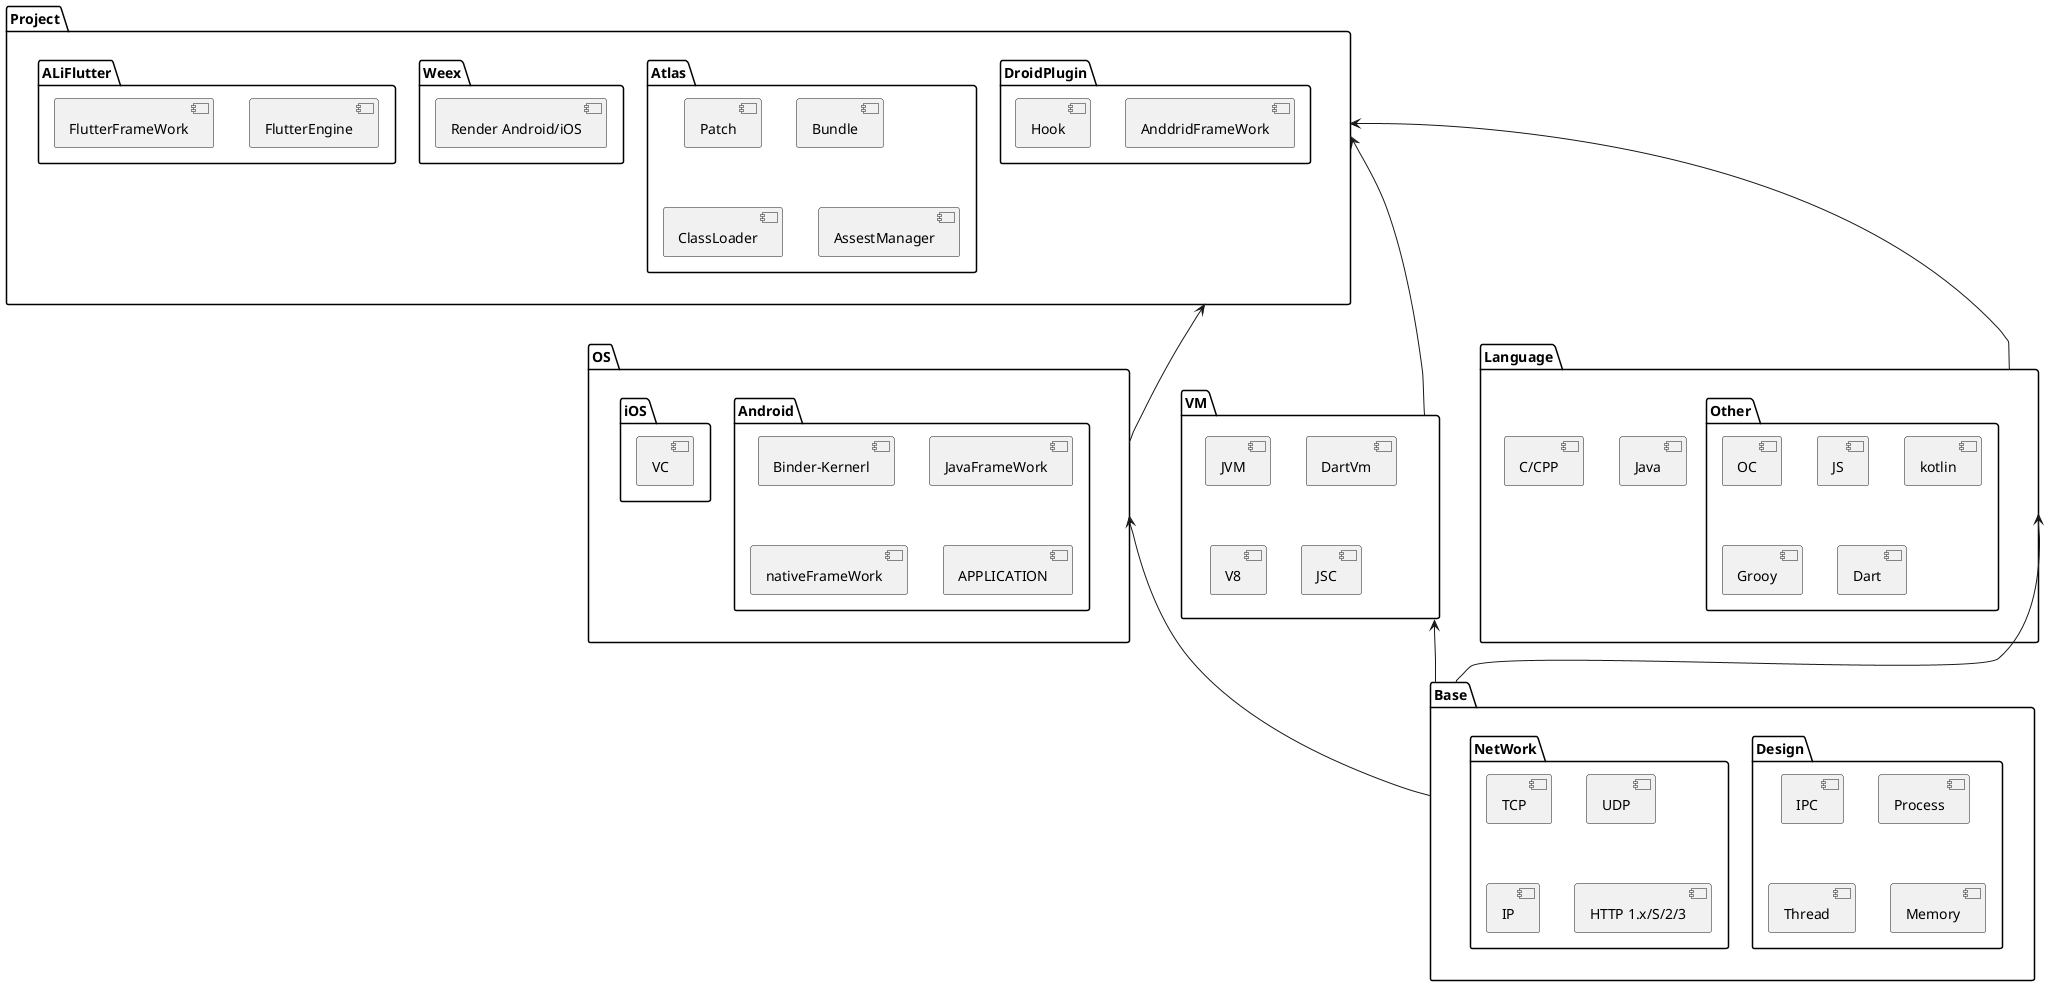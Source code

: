 @startuml


package OS{
    package Android{
        [Binder-Kernerl]
        [JavaFrameWork]
        [nativeFrameWork]
        [APPLICATION]
    }
    package iOS{
        [VC]
    }
}


package Base{
    package Design{
        [IPC]
        [Process]
        [Thread]
        [Memory]
    }
    package NetWork{
        [TCP]
        [UDP]
        [IP]
        [HTTP 1.x/S/2/3]
    }
}

package VM{
    [JVM]
    [DartVm]
    [V8]
    [JSC]
}
package Language{
    [Java]
    [C/CPP]
    package Other{
        [OC]
        [JS]
        [kotlin]
        [Grooy]
        [Dart]
    }
}

package Project{
    package DroidPlugin{
        [AnddridFrameWork]
        [Hook]
    }

    package Atlas{
        [Patch]
        [Bundle]
        [ClassLoader]
        [AssestManager]
    }

    package Weex{
        [JS]
        [Render Android/iOS]
    }

    package ALiFlutter{
        [FlutterEngine]
        [FlutterFrameWork]
    }
}


Base --up-> VM
VM --up-> Project
Base --up-> Language
Base --up-> OS
Language --up-> Project
OS --up-> Project

@enduml